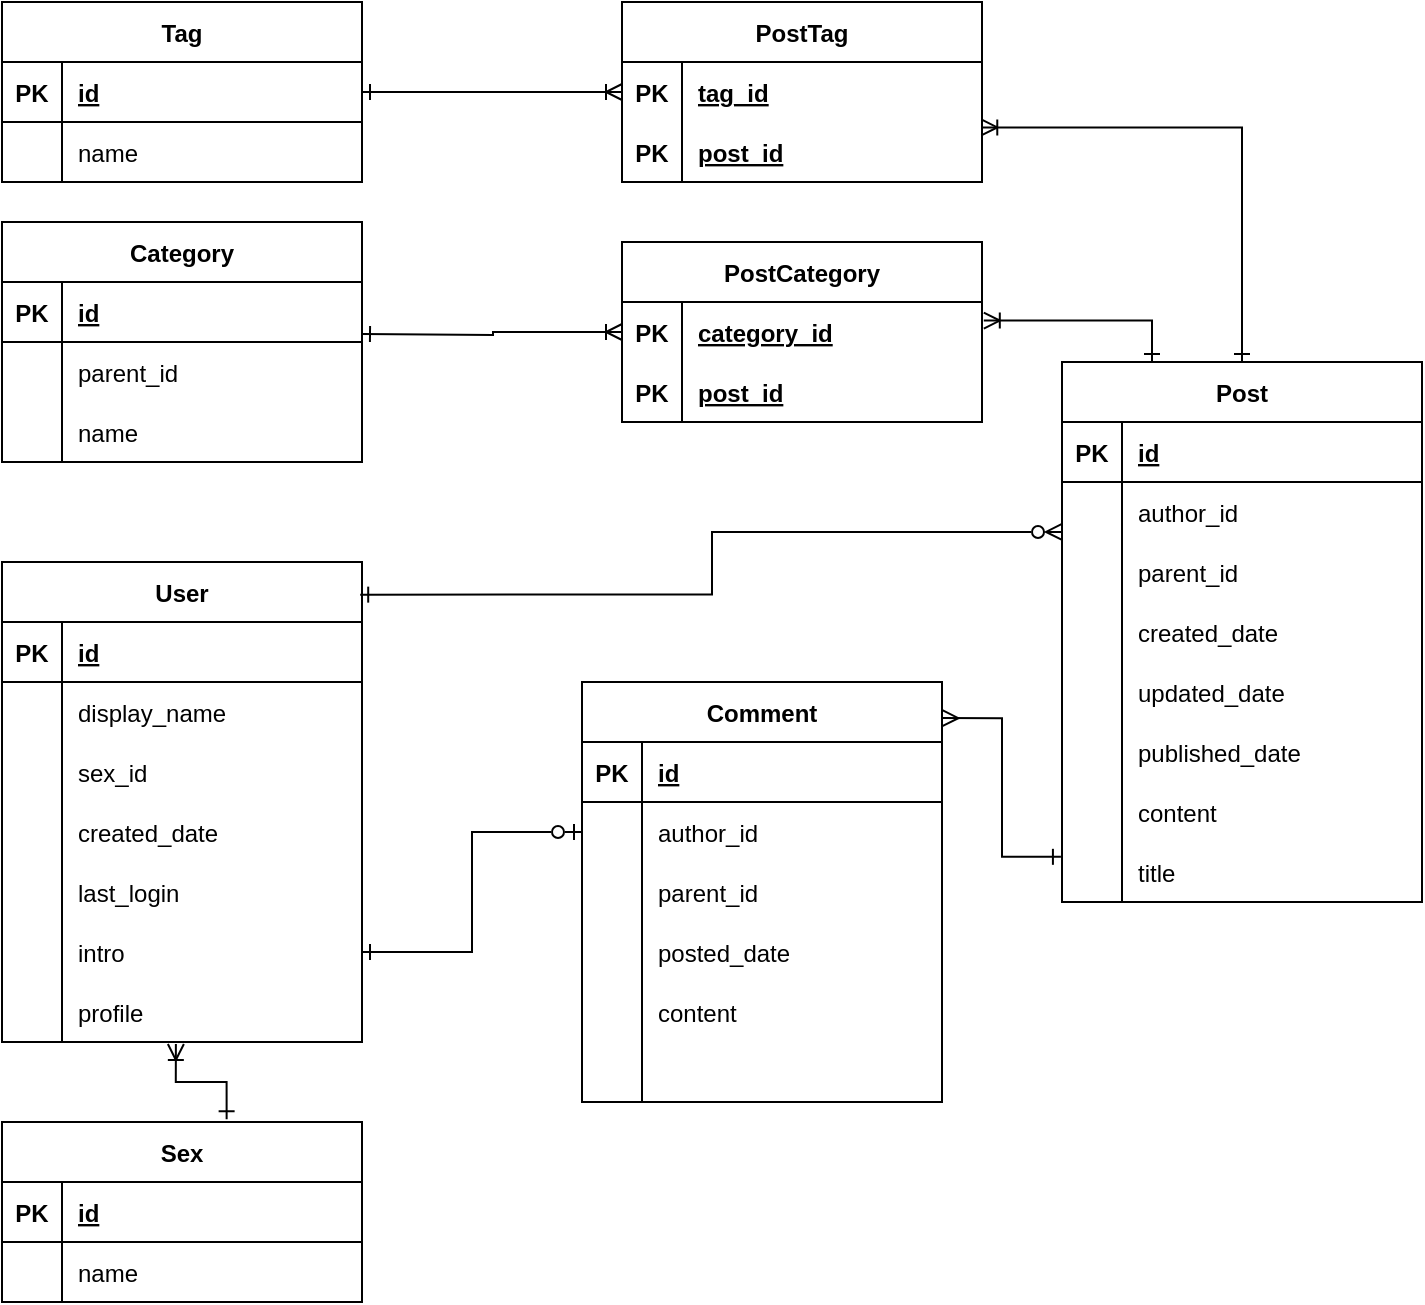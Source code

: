 <mxfile version="20.8.23" type="device"><diagram id="R2lEEEUBdFMjLlhIrx00" name="Page-1"><mxGraphModel dx="989" dy="531" grid="1" gridSize="10" guides="1" tooltips="1" connect="1" arrows="1" fold="1" page="1" pageScale="1" pageWidth="850" pageHeight="1100" math="0" shadow="0" extFonts="Permanent Marker^https://fonts.googleapis.com/css?family=Permanent+Marker"><root><mxCell id="0"/><mxCell id="1" parent="0"/><mxCell id="n0wSRsj2LzwgYbTyOj34-1" value="User" style="shape=table;startSize=30;container=1;collapsible=1;childLayout=tableLayout;fixedRows=1;rowLines=0;fontStyle=1;align=center;resizeLast=1;" parent="1" vertex="1"><mxGeometry x="60" y="420" width="180" height="240" as="geometry"/></mxCell><mxCell id="n0wSRsj2LzwgYbTyOj34-2" value="" style="shape=tableRow;horizontal=0;startSize=0;swimlaneHead=0;swimlaneBody=0;fillColor=none;collapsible=0;dropTarget=0;points=[[0,0.5],[1,0.5]];portConstraint=eastwest;top=0;left=0;right=0;bottom=1;" parent="n0wSRsj2LzwgYbTyOj34-1" vertex="1"><mxGeometry y="30" width="180" height="30" as="geometry"/></mxCell><mxCell id="n0wSRsj2LzwgYbTyOj34-3" value="PK" style="shape=partialRectangle;connectable=0;fillColor=none;top=0;left=0;bottom=0;right=0;fontStyle=1;overflow=hidden;" parent="n0wSRsj2LzwgYbTyOj34-2" vertex="1"><mxGeometry width="30" height="30" as="geometry"><mxRectangle width="30" height="30" as="alternateBounds"/></mxGeometry></mxCell><mxCell id="n0wSRsj2LzwgYbTyOj34-4" value="id" style="shape=partialRectangle;connectable=0;fillColor=none;top=0;left=0;bottom=0;right=0;align=left;spacingLeft=6;fontStyle=5;overflow=hidden;" parent="n0wSRsj2LzwgYbTyOj34-2" vertex="1"><mxGeometry x="30" width="150" height="30" as="geometry"><mxRectangle width="150" height="30" as="alternateBounds"/></mxGeometry></mxCell><mxCell id="n0wSRsj2LzwgYbTyOj34-5" value="" style="shape=tableRow;horizontal=0;startSize=0;swimlaneHead=0;swimlaneBody=0;fillColor=none;collapsible=0;dropTarget=0;points=[[0,0.5],[1,0.5]];portConstraint=eastwest;top=0;left=0;right=0;bottom=0;" parent="n0wSRsj2LzwgYbTyOj34-1" vertex="1"><mxGeometry y="60" width="180" height="30" as="geometry"/></mxCell><mxCell id="n0wSRsj2LzwgYbTyOj34-6" value="" style="shape=partialRectangle;connectable=0;fillColor=none;top=0;left=0;bottom=0;right=0;editable=1;overflow=hidden;" parent="n0wSRsj2LzwgYbTyOj34-5" vertex="1"><mxGeometry width="30" height="30" as="geometry"><mxRectangle width="30" height="30" as="alternateBounds"/></mxGeometry></mxCell><mxCell id="n0wSRsj2LzwgYbTyOj34-7" value="display_name" style="shape=partialRectangle;connectable=0;fillColor=none;top=0;left=0;bottom=0;right=0;align=left;spacingLeft=6;overflow=hidden;" parent="n0wSRsj2LzwgYbTyOj34-5" vertex="1"><mxGeometry x="30" width="150" height="30" as="geometry"><mxRectangle width="150" height="30" as="alternateBounds"/></mxGeometry></mxCell><mxCell id="n0wSRsj2LzwgYbTyOj34-8" value="" style="shape=tableRow;horizontal=0;startSize=0;swimlaneHead=0;swimlaneBody=0;fillColor=none;collapsible=0;dropTarget=0;points=[[0,0.5],[1,0.5]];portConstraint=eastwest;top=0;left=0;right=0;bottom=0;" parent="n0wSRsj2LzwgYbTyOj34-1" vertex="1"><mxGeometry y="90" width="180" height="30" as="geometry"/></mxCell><mxCell id="n0wSRsj2LzwgYbTyOj34-9" value="" style="shape=partialRectangle;connectable=0;fillColor=none;top=0;left=0;bottom=0;right=0;editable=1;overflow=hidden;" parent="n0wSRsj2LzwgYbTyOj34-8" vertex="1"><mxGeometry width="30" height="30" as="geometry"><mxRectangle width="30" height="30" as="alternateBounds"/></mxGeometry></mxCell><mxCell id="n0wSRsj2LzwgYbTyOj34-10" value="sex_id" style="shape=partialRectangle;connectable=0;fillColor=none;top=0;left=0;bottom=0;right=0;align=left;spacingLeft=6;overflow=hidden;" parent="n0wSRsj2LzwgYbTyOj34-8" vertex="1"><mxGeometry x="30" width="150" height="30" as="geometry"><mxRectangle width="150" height="30" as="alternateBounds"/></mxGeometry></mxCell><mxCell id="n0wSRsj2LzwgYbTyOj34-11" value="" style="shape=tableRow;horizontal=0;startSize=0;swimlaneHead=0;swimlaneBody=0;fillColor=none;collapsible=0;dropTarget=0;points=[[0,0.5],[1,0.5]];portConstraint=eastwest;top=0;left=0;right=0;bottom=0;" parent="n0wSRsj2LzwgYbTyOj34-1" vertex="1"><mxGeometry y="120" width="180" height="30" as="geometry"/></mxCell><mxCell id="n0wSRsj2LzwgYbTyOj34-12" value="" style="shape=partialRectangle;connectable=0;fillColor=none;top=0;left=0;bottom=0;right=0;editable=1;overflow=hidden;" parent="n0wSRsj2LzwgYbTyOj34-11" vertex="1"><mxGeometry width="30" height="30" as="geometry"><mxRectangle width="30" height="30" as="alternateBounds"/></mxGeometry></mxCell><mxCell id="n0wSRsj2LzwgYbTyOj34-13" value="created_date" style="shape=partialRectangle;connectable=0;fillColor=none;top=0;left=0;bottom=0;right=0;align=left;spacingLeft=6;overflow=hidden;" parent="n0wSRsj2LzwgYbTyOj34-11" vertex="1"><mxGeometry x="30" width="150" height="30" as="geometry"><mxRectangle width="150" height="30" as="alternateBounds"/></mxGeometry></mxCell><mxCell id="n0wSRsj2LzwgYbTyOj34-14" style="shape=tableRow;horizontal=0;startSize=0;swimlaneHead=0;swimlaneBody=0;fillColor=none;collapsible=0;dropTarget=0;points=[[0,0.5],[1,0.5]];portConstraint=eastwest;top=0;left=0;right=0;bottom=0;" parent="n0wSRsj2LzwgYbTyOj34-1" vertex="1"><mxGeometry y="150" width="180" height="30" as="geometry"/></mxCell><mxCell id="n0wSRsj2LzwgYbTyOj34-15" style="shape=partialRectangle;connectable=0;fillColor=none;top=0;left=0;bottom=0;right=0;editable=1;overflow=hidden;" parent="n0wSRsj2LzwgYbTyOj34-14" vertex="1"><mxGeometry width="30" height="30" as="geometry"><mxRectangle width="30" height="30" as="alternateBounds"/></mxGeometry></mxCell><mxCell id="n0wSRsj2LzwgYbTyOj34-16" value="last_login" style="shape=partialRectangle;connectable=0;fillColor=none;top=0;left=0;bottom=0;right=0;align=left;spacingLeft=6;overflow=hidden;" parent="n0wSRsj2LzwgYbTyOj34-14" vertex="1"><mxGeometry x="30" width="150" height="30" as="geometry"><mxRectangle width="150" height="30" as="alternateBounds"/></mxGeometry></mxCell><mxCell id="n0wSRsj2LzwgYbTyOj34-17" style="shape=tableRow;horizontal=0;startSize=0;swimlaneHead=0;swimlaneBody=0;fillColor=none;collapsible=0;dropTarget=0;points=[[0,0.5],[1,0.5]];portConstraint=eastwest;top=0;left=0;right=0;bottom=0;" parent="n0wSRsj2LzwgYbTyOj34-1" vertex="1"><mxGeometry y="180" width="180" height="30" as="geometry"/></mxCell><mxCell id="n0wSRsj2LzwgYbTyOj34-18" style="shape=partialRectangle;connectable=0;fillColor=none;top=0;left=0;bottom=0;right=0;editable=1;overflow=hidden;" parent="n0wSRsj2LzwgYbTyOj34-17" vertex="1"><mxGeometry width="30" height="30" as="geometry"><mxRectangle width="30" height="30" as="alternateBounds"/></mxGeometry></mxCell><mxCell id="n0wSRsj2LzwgYbTyOj34-19" value="intro  " style="shape=partialRectangle;connectable=0;fillColor=none;top=0;left=0;bottom=0;right=0;align=left;spacingLeft=6;overflow=hidden;" parent="n0wSRsj2LzwgYbTyOj34-17" vertex="1"><mxGeometry x="30" width="150" height="30" as="geometry"><mxRectangle width="150" height="30" as="alternateBounds"/></mxGeometry></mxCell><mxCell id="n0wSRsj2LzwgYbTyOj34-20" style="shape=tableRow;horizontal=0;startSize=0;swimlaneHead=0;swimlaneBody=0;fillColor=none;collapsible=0;dropTarget=0;points=[[0,0.5],[1,0.5]];portConstraint=eastwest;top=0;left=0;right=0;bottom=0;" parent="n0wSRsj2LzwgYbTyOj34-1" vertex="1"><mxGeometry y="210" width="180" height="30" as="geometry"/></mxCell><mxCell id="n0wSRsj2LzwgYbTyOj34-21" style="shape=partialRectangle;connectable=0;fillColor=none;top=0;left=0;bottom=0;right=0;editable=1;overflow=hidden;" parent="n0wSRsj2LzwgYbTyOj34-20" vertex="1"><mxGeometry width="30" height="30" as="geometry"><mxRectangle width="30" height="30" as="alternateBounds"/></mxGeometry></mxCell><mxCell id="n0wSRsj2LzwgYbTyOj34-22" value="profile" style="shape=partialRectangle;connectable=0;fillColor=none;top=0;left=0;bottom=0;right=0;align=left;spacingLeft=6;overflow=hidden;" parent="n0wSRsj2LzwgYbTyOj34-20" vertex="1"><mxGeometry x="30" width="150" height="30" as="geometry"><mxRectangle width="150" height="30" as="alternateBounds"/></mxGeometry></mxCell><mxCell id="n0wSRsj2LzwgYbTyOj34-23" value="Post" style="shape=table;startSize=30;container=1;collapsible=1;childLayout=tableLayout;fixedRows=1;rowLines=0;fontStyle=1;align=center;resizeLast=1;" parent="1" vertex="1"><mxGeometry x="590" y="320" width="180" height="270" as="geometry"><mxRectangle x="580" y="295" width="70" height="30" as="alternateBounds"/></mxGeometry></mxCell><mxCell id="n0wSRsj2LzwgYbTyOj34-24" value="" style="shape=tableRow;horizontal=0;startSize=0;swimlaneHead=0;swimlaneBody=0;fillColor=none;collapsible=0;dropTarget=0;points=[[0,0.5],[1,0.5]];portConstraint=eastwest;top=0;left=0;right=0;bottom=1;" parent="n0wSRsj2LzwgYbTyOj34-23" vertex="1"><mxGeometry y="30" width="180" height="30" as="geometry"/></mxCell><mxCell id="n0wSRsj2LzwgYbTyOj34-25" value="PK" style="shape=partialRectangle;connectable=0;fillColor=none;top=0;left=0;bottom=0;right=0;fontStyle=1;overflow=hidden;" parent="n0wSRsj2LzwgYbTyOj34-24" vertex="1"><mxGeometry width="30" height="30" as="geometry"><mxRectangle width="30" height="30" as="alternateBounds"/></mxGeometry></mxCell><mxCell id="n0wSRsj2LzwgYbTyOj34-26" value="id" style="shape=partialRectangle;connectable=0;fillColor=none;top=0;left=0;bottom=0;right=0;align=left;spacingLeft=6;fontStyle=5;overflow=hidden;" parent="n0wSRsj2LzwgYbTyOj34-24" vertex="1"><mxGeometry x="30" width="150" height="30" as="geometry"><mxRectangle width="150" height="30" as="alternateBounds"/></mxGeometry></mxCell><mxCell id="n0wSRsj2LzwgYbTyOj34-27" value="" style="shape=tableRow;horizontal=0;startSize=0;swimlaneHead=0;swimlaneBody=0;fillColor=none;collapsible=0;dropTarget=0;points=[[0,0.5],[1,0.5]];portConstraint=eastwest;top=0;left=0;right=0;bottom=0;" parent="n0wSRsj2LzwgYbTyOj34-23" vertex="1"><mxGeometry y="60" width="180" height="30" as="geometry"/></mxCell><mxCell id="n0wSRsj2LzwgYbTyOj34-28" value="" style="shape=partialRectangle;connectable=0;fillColor=none;top=0;left=0;bottom=0;right=0;editable=1;overflow=hidden;" parent="n0wSRsj2LzwgYbTyOj34-27" vertex="1"><mxGeometry width="30" height="30" as="geometry"><mxRectangle width="30" height="30" as="alternateBounds"/></mxGeometry></mxCell><mxCell id="n0wSRsj2LzwgYbTyOj34-29" value="author_id" style="shape=partialRectangle;connectable=0;fillColor=none;top=0;left=0;bottom=0;right=0;align=left;spacingLeft=6;overflow=hidden;" parent="n0wSRsj2LzwgYbTyOj34-27" vertex="1"><mxGeometry x="30" width="150" height="30" as="geometry"><mxRectangle width="150" height="30" as="alternateBounds"/></mxGeometry></mxCell><mxCell id="n0wSRsj2LzwgYbTyOj34-30" value="" style="shape=tableRow;horizontal=0;startSize=0;swimlaneHead=0;swimlaneBody=0;fillColor=none;collapsible=0;dropTarget=0;points=[[0,0.5],[1,0.5]];portConstraint=eastwest;top=0;left=0;right=0;bottom=0;" parent="n0wSRsj2LzwgYbTyOj34-23" vertex="1"><mxGeometry y="90" width="180" height="30" as="geometry"/></mxCell><mxCell id="n0wSRsj2LzwgYbTyOj34-31" value="" style="shape=partialRectangle;connectable=0;fillColor=none;top=0;left=0;bottom=0;right=0;editable=1;overflow=hidden;" parent="n0wSRsj2LzwgYbTyOj34-30" vertex="1"><mxGeometry width="30" height="30" as="geometry"><mxRectangle width="30" height="30" as="alternateBounds"/></mxGeometry></mxCell><mxCell id="n0wSRsj2LzwgYbTyOj34-32" value="parent_id" style="shape=partialRectangle;connectable=0;fillColor=none;top=0;left=0;bottom=0;right=0;align=left;spacingLeft=6;overflow=hidden;" parent="n0wSRsj2LzwgYbTyOj34-30" vertex="1"><mxGeometry x="30" width="150" height="30" as="geometry"><mxRectangle width="150" height="30" as="alternateBounds"/></mxGeometry></mxCell><mxCell id="n0wSRsj2LzwgYbTyOj34-33" value="" style="shape=tableRow;horizontal=0;startSize=0;swimlaneHead=0;swimlaneBody=0;fillColor=none;collapsible=0;dropTarget=0;points=[[0,0.5],[1,0.5]];portConstraint=eastwest;top=0;left=0;right=0;bottom=0;" parent="n0wSRsj2LzwgYbTyOj34-23" vertex="1"><mxGeometry y="120" width="180" height="30" as="geometry"/></mxCell><mxCell id="n0wSRsj2LzwgYbTyOj34-34" value="" style="shape=partialRectangle;connectable=0;fillColor=none;top=0;left=0;bottom=0;right=0;editable=1;overflow=hidden;" parent="n0wSRsj2LzwgYbTyOj34-33" vertex="1"><mxGeometry width="30" height="30" as="geometry"><mxRectangle width="30" height="30" as="alternateBounds"/></mxGeometry></mxCell><mxCell id="n0wSRsj2LzwgYbTyOj34-35" value="created_date" style="shape=partialRectangle;connectable=0;fillColor=none;top=0;left=0;bottom=0;right=0;align=left;spacingLeft=6;overflow=hidden;" parent="n0wSRsj2LzwgYbTyOj34-33" vertex="1"><mxGeometry x="30" width="150" height="30" as="geometry"><mxRectangle width="150" height="30" as="alternateBounds"/></mxGeometry></mxCell><mxCell id="n0wSRsj2LzwgYbTyOj34-36" style="shape=tableRow;horizontal=0;startSize=0;swimlaneHead=0;swimlaneBody=0;fillColor=none;collapsible=0;dropTarget=0;points=[[0,0.5],[1,0.5]];portConstraint=eastwest;top=0;left=0;right=0;bottom=0;" parent="n0wSRsj2LzwgYbTyOj34-23" vertex="1"><mxGeometry y="150" width="180" height="30" as="geometry"/></mxCell><mxCell id="n0wSRsj2LzwgYbTyOj34-37" style="shape=partialRectangle;connectable=0;fillColor=none;top=0;left=0;bottom=0;right=0;editable=1;overflow=hidden;" parent="n0wSRsj2LzwgYbTyOj34-36" vertex="1"><mxGeometry width="30" height="30" as="geometry"><mxRectangle width="30" height="30" as="alternateBounds"/></mxGeometry></mxCell><mxCell id="n0wSRsj2LzwgYbTyOj34-38" value="updated_date" style="shape=partialRectangle;connectable=0;fillColor=none;top=0;left=0;bottom=0;right=0;align=left;spacingLeft=6;overflow=hidden;" parent="n0wSRsj2LzwgYbTyOj34-36" vertex="1"><mxGeometry x="30" width="150" height="30" as="geometry"><mxRectangle width="150" height="30" as="alternateBounds"/></mxGeometry></mxCell><mxCell id="n0wSRsj2LzwgYbTyOj34-39" style="shape=tableRow;horizontal=0;startSize=0;swimlaneHead=0;swimlaneBody=0;fillColor=none;collapsible=0;dropTarget=0;points=[[0,0.5],[1,0.5]];portConstraint=eastwest;top=0;left=0;right=0;bottom=0;" parent="n0wSRsj2LzwgYbTyOj34-23" vertex="1"><mxGeometry y="180" width="180" height="30" as="geometry"/></mxCell><mxCell id="n0wSRsj2LzwgYbTyOj34-40" style="shape=partialRectangle;connectable=0;fillColor=none;top=0;left=0;bottom=0;right=0;editable=1;overflow=hidden;" parent="n0wSRsj2LzwgYbTyOj34-39" vertex="1"><mxGeometry width="30" height="30" as="geometry"><mxRectangle width="30" height="30" as="alternateBounds"/></mxGeometry></mxCell><mxCell id="n0wSRsj2LzwgYbTyOj34-41" value="published_date" style="shape=partialRectangle;connectable=0;fillColor=none;top=0;left=0;bottom=0;right=0;align=left;spacingLeft=6;overflow=hidden;" parent="n0wSRsj2LzwgYbTyOj34-39" vertex="1"><mxGeometry x="30" width="150" height="30" as="geometry"><mxRectangle width="150" height="30" as="alternateBounds"/></mxGeometry></mxCell><mxCell id="n0wSRsj2LzwgYbTyOj34-42" style="shape=tableRow;horizontal=0;startSize=0;swimlaneHead=0;swimlaneBody=0;fillColor=none;collapsible=0;dropTarget=0;points=[[0,0.5],[1,0.5]];portConstraint=eastwest;top=0;left=0;right=0;bottom=0;" parent="n0wSRsj2LzwgYbTyOj34-23" vertex="1"><mxGeometry y="210" width="180" height="30" as="geometry"/></mxCell><mxCell id="n0wSRsj2LzwgYbTyOj34-43" style="shape=partialRectangle;connectable=0;fillColor=none;top=0;left=0;bottom=0;right=0;editable=1;overflow=hidden;" parent="n0wSRsj2LzwgYbTyOj34-42" vertex="1"><mxGeometry width="30" height="30" as="geometry"><mxRectangle width="30" height="30" as="alternateBounds"/></mxGeometry></mxCell><mxCell id="n0wSRsj2LzwgYbTyOj34-44" value="content" style="shape=partialRectangle;connectable=0;fillColor=none;top=0;left=0;bottom=0;right=0;align=left;spacingLeft=6;overflow=hidden;" parent="n0wSRsj2LzwgYbTyOj34-42" vertex="1"><mxGeometry x="30" width="150" height="30" as="geometry"><mxRectangle width="150" height="30" as="alternateBounds"/></mxGeometry></mxCell><mxCell id="n0wSRsj2LzwgYbTyOj34-45" style="shape=tableRow;horizontal=0;startSize=0;swimlaneHead=0;swimlaneBody=0;fillColor=none;collapsible=0;dropTarget=0;points=[[0,0.5],[1,0.5]];portConstraint=eastwest;top=0;left=0;right=0;bottom=0;" parent="n0wSRsj2LzwgYbTyOj34-23" vertex="1"><mxGeometry y="240" width="180" height="30" as="geometry"/></mxCell><mxCell id="n0wSRsj2LzwgYbTyOj34-46" style="shape=partialRectangle;connectable=0;fillColor=none;top=0;left=0;bottom=0;right=0;editable=1;overflow=hidden;" parent="n0wSRsj2LzwgYbTyOj34-45" vertex="1"><mxGeometry width="30" height="30" as="geometry"><mxRectangle width="30" height="30" as="alternateBounds"/></mxGeometry></mxCell><mxCell id="n0wSRsj2LzwgYbTyOj34-47" value="title" style="shape=partialRectangle;connectable=0;fillColor=none;top=0;left=0;bottom=0;right=0;align=left;spacingLeft=6;overflow=hidden;" parent="n0wSRsj2LzwgYbTyOj34-45" vertex="1"><mxGeometry x="30" width="150" height="30" as="geometry"><mxRectangle width="150" height="30" as="alternateBounds"/></mxGeometry></mxCell><mxCell id="n0wSRsj2LzwgYbTyOj34-48" value="Comment" style="shape=table;startSize=30;container=1;collapsible=1;childLayout=tableLayout;fixedRows=1;rowLines=0;fontStyle=1;align=center;resizeLast=1;" parent="1" vertex="1"><mxGeometry x="350" y="480" width="180" height="210" as="geometry"/></mxCell><mxCell id="n0wSRsj2LzwgYbTyOj34-49" value="" style="shape=tableRow;horizontal=0;startSize=0;swimlaneHead=0;swimlaneBody=0;fillColor=none;collapsible=0;dropTarget=0;points=[[0,0.5],[1,0.5]];portConstraint=eastwest;top=0;left=0;right=0;bottom=1;" parent="n0wSRsj2LzwgYbTyOj34-48" vertex="1"><mxGeometry y="30" width="180" height="30" as="geometry"/></mxCell><mxCell id="n0wSRsj2LzwgYbTyOj34-50" value="PK" style="shape=partialRectangle;connectable=0;fillColor=none;top=0;left=0;bottom=0;right=0;fontStyle=1;overflow=hidden;" parent="n0wSRsj2LzwgYbTyOj34-49" vertex="1"><mxGeometry width="30" height="30" as="geometry"><mxRectangle width="30" height="30" as="alternateBounds"/></mxGeometry></mxCell><mxCell id="n0wSRsj2LzwgYbTyOj34-51" value="id" style="shape=partialRectangle;connectable=0;fillColor=none;top=0;left=0;bottom=0;right=0;align=left;spacingLeft=6;fontStyle=5;overflow=hidden;" parent="n0wSRsj2LzwgYbTyOj34-49" vertex="1"><mxGeometry x="30" width="150" height="30" as="geometry"><mxRectangle width="150" height="30" as="alternateBounds"/></mxGeometry></mxCell><mxCell id="n0wSRsj2LzwgYbTyOj34-52" value="" style="shape=tableRow;horizontal=0;startSize=0;swimlaneHead=0;swimlaneBody=0;fillColor=none;collapsible=0;dropTarget=0;points=[[0,0.5],[1,0.5]];portConstraint=eastwest;top=0;left=0;right=0;bottom=0;" parent="n0wSRsj2LzwgYbTyOj34-48" vertex="1"><mxGeometry y="60" width="180" height="30" as="geometry"/></mxCell><mxCell id="n0wSRsj2LzwgYbTyOj34-53" value="" style="shape=partialRectangle;connectable=0;fillColor=none;top=0;left=0;bottom=0;right=0;editable=1;overflow=hidden;" parent="n0wSRsj2LzwgYbTyOj34-52" vertex="1"><mxGeometry width="30" height="30" as="geometry"><mxRectangle width="30" height="30" as="alternateBounds"/></mxGeometry></mxCell><mxCell id="n0wSRsj2LzwgYbTyOj34-54" value="author_id" style="shape=partialRectangle;connectable=0;fillColor=none;top=0;left=0;bottom=0;right=0;align=left;spacingLeft=6;overflow=hidden;" parent="n0wSRsj2LzwgYbTyOj34-52" vertex="1"><mxGeometry x="30" width="150" height="30" as="geometry"><mxRectangle width="150" height="30" as="alternateBounds"/></mxGeometry></mxCell><mxCell id="n0wSRsj2LzwgYbTyOj34-55" value="" style="shape=tableRow;horizontal=0;startSize=0;swimlaneHead=0;swimlaneBody=0;fillColor=none;collapsible=0;dropTarget=0;points=[[0,0.5],[1,0.5]];portConstraint=eastwest;top=0;left=0;right=0;bottom=0;" parent="n0wSRsj2LzwgYbTyOj34-48" vertex="1"><mxGeometry y="90" width="180" height="30" as="geometry"/></mxCell><mxCell id="n0wSRsj2LzwgYbTyOj34-56" value="" style="shape=partialRectangle;connectable=0;fillColor=none;top=0;left=0;bottom=0;right=0;editable=1;overflow=hidden;" parent="n0wSRsj2LzwgYbTyOj34-55" vertex="1"><mxGeometry width="30" height="30" as="geometry"><mxRectangle width="30" height="30" as="alternateBounds"/></mxGeometry></mxCell><mxCell id="n0wSRsj2LzwgYbTyOj34-57" value="parent_id" style="shape=partialRectangle;connectable=0;fillColor=none;top=0;left=0;bottom=0;right=0;align=left;spacingLeft=6;overflow=hidden;" parent="n0wSRsj2LzwgYbTyOj34-55" vertex="1"><mxGeometry x="30" width="150" height="30" as="geometry"><mxRectangle width="150" height="30" as="alternateBounds"/></mxGeometry></mxCell><mxCell id="n0wSRsj2LzwgYbTyOj34-58" value="" style="shape=tableRow;horizontal=0;startSize=0;swimlaneHead=0;swimlaneBody=0;fillColor=none;collapsible=0;dropTarget=0;points=[[0,0.5],[1,0.5]];portConstraint=eastwest;top=0;left=0;right=0;bottom=0;" parent="n0wSRsj2LzwgYbTyOj34-48" vertex="1"><mxGeometry y="120" width="180" height="30" as="geometry"/></mxCell><mxCell id="n0wSRsj2LzwgYbTyOj34-59" value="" style="shape=partialRectangle;connectable=0;fillColor=none;top=0;left=0;bottom=0;right=0;editable=1;overflow=hidden;" parent="n0wSRsj2LzwgYbTyOj34-58" vertex="1"><mxGeometry width="30" height="30" as="geometry"><mxRectangle width="30" height="30" as="alternateBounds"/></mxGeometry></mxCell><mxCell id="n0wSRsj2LzwgYbTyOj34-60" value="posted_date" style="shape=partialRectangle;connectable=0;fillColor=none;top=0;left=0;bottom=0;right=0;align=left;spacingLeft=6;overflow=hidden;" parent="n0wSRsj2LzwgYbTyOj34-58" vertex="1"><mxGeometry x="30" width="150" height="30" as="geometry"><mxRectangle width="150" height="30" as="alternateBounds"/></mxGeometry></mxCell><mxCell id="n0wSRsj2LzwgYbTyOj34-61" style="shape=tableRow;horizontal=0;startSize=0;swimlaneHead=0;swimlaneBody=0;fillColor=none;collapsible=0;dropTarget=0;points=[[0,0.5],[1,0.5]];portConstraint=eastwest;top=0;left=0;right=0;bottom=0;" parent="n0wSRsj2LzwgYbTyOj34-48" vertex="1"><mxGeometry y="150" width="180" height="30" as="geometry"/></mxCell><mxCell id="n0wSRsj2LzwgYbTyOj34-62" style="shape=partialRectangle;connectable=0;fillColor=none;top=0;left=0;bottom=0;right=0;editable=1;overflow=hidden;" parent="n0wSRsj2LzwgYbTyOj34-61" vertex="1"><mxGeometry width="30" height="30" as="geometry"><mxRectangle width="30" height="30" as="alternateBounds"/></mxGeometry></mxCell><mxCell id="n0wSRsj2LzwgYbTyOj34-63" value="content" style="shape=partialRectangle;connectable=0;fillColor=none;top=0;left=0;bottom=0;right=0;align=left;spacingLeft=6;overflow=hidden;" parent="n0wSRsj2LzwgYbTyOj34-61" vertex="1"><mxGeometry x="30" width="150" height="30" as="geometry"><mxRectangle width="150" height="30" as="alternateBounds"/></mxGeometry></mxCell><mxCell id="0Qwwaf90C60_youekchp-25" style="shape=tableRow;horizontal=0;startSize=0;swimlaneHead=0;swimlaneBody=0;fillColor=none;collapsible=0;dropTarget=0;points=[[0,0.5],[1,0.5]];portConstraint=eastwest;top=0;left=0;right=0;bottom=0;" vertex="1" parent="n0wSRsj2LzwgYbTyOj34-48"><mxGeometry y="180" width="180" height="30" as="geometry"/></mxCell><mxCell id="0Qwwaf90C60_youekchp-26" style="shape=partialRectangle;connectable=0;fillColor=none;top=0;left=0;bottom=0;right=0;editable=1;overflow=hidden;" vertex="1" parent="0Qwwaf90C60_youekchp-25"><mxGeometry width="30" height="30" as="geometry"><mxRectangle width="30" height="30" as="alternateBounds"/></mxGeometry></mxCell><mxCell id="0Qwwaf90C60_youekchp-27" style="shape=partialRectangle;connectable=0;fillColor=none;top=0;left=0;bottom=0;right=0;align=left;spacingLeft=6;overflow=hidden;" vertex="1" parent="0Qwwaf90C60_youekchp-25"><mxGeometry x="30" width="150" height="30" as="geometry"><mxRectangle width="150" height="30" as="alternateBounds"/></mxGeometry></mxCell><mxCell id="n0wSRsj2LzwgYbTyOj34-64" value="Category" style="shape=table;startSize=30;container=1;collapsible=1;childLayout=tableLayout;fixedRows=1;rowLines=0;fontStyle=1;align=center;resizeLast=1;" parent="1" vertex="1"><mxGeometry x="60" y="250" width="180" height="120" as="geometry"/></mxCell><mxCell id="n0wSRsj2LzwgYbTyOj34-65" value="" style="shape=tableRow;horizontal=0;startSize=0;swimlaneHead=0;swimlaneBody=0;fillColor=none;collapsible=0;dropTarget=0;points=[[0,0.5],[1,0.5]];portConstraint=eastwest;top=0;left=0;right=0;bottom=1;" parent="n0wSRsj2LzwgYbTyOj34-64" vertex="1"><mxGeometry y="30" width="180" height="30" as="geometry"/></mxCell><mxCell id="n0wSRsj2LzwgYbTyOj34-66" value="PK" style="shape=partialRectangle;connectable=0;fillColor=none;top=0;left=0;bottom=0;right=0;fontStyle=1;overflow=hidden;" parent="n0wSRsj2LzwgYbTyOj34-65" vertex="1"><mxGeometry width="30" height="30" as="geometry"><mxRectangle width="30" height="30" as="alternateBounds"/></mxGeometry></mxCell><mxCell id="n0wSRsj2LzwgYbTyOj34-67" value="id" style="shape=partialRectangle;connectable=0;fillColor=none;top=0;left=0;bottom=0;right=0;align=left;spacingLeft=6;fontStyle=5;overflow=hidden;" parent="n0wSRsj2LzwgYbTyOj34-65" vertex="1"><mxGeometry x="30" width="150" height="30" as="geometry"><mxRectangle width="150" height="30" as="alternateBounds"/></mxGeometry></mxCell><mxCell id="n0wSRsj2LzwgYbTyOj34-68" value="" style="shape=tableRow;horizontal=0;startSize=0;swimlaneHead=0;swimlaneBody=0;fillColor=none;collapsible=0;dropTarget=0;points=[[0,0.5],[1,0.5]];portConstraint=eastwest;top=0;left=0;right=0;bottom=0;" parent="n0wSRsj2LzwgYbTyOj34-64" vertex="1"><mxGeometry y="60" width="180" height="30" as="geometry"/></mxCell><mxCell id="n0wSRsj2LzwgYbTyOj34-69" value="" style="shape=partialRectangle;connectable=0;fillColor=none;top=0;left=0;bottom=0;right=0;editable=1;overflow=hidden;" parent="n0wSRsj2LzwgYbTyOj34-68" vertex="1"><mxGeometry width="30" height="30" as="geometry"><mxRectangle width="30" height="30" as="alternateBounds"/></mxGeometry></mxCell><mxCell id="n0wSRsj2LzwgYbTyOj34-70" value="parent_id" style="shape=partialRectangle;connectable=0;fillColor=none;top=0;left=0;bottom=0;right=0;align=left;spacingLeft=6;overflow=hidden;" parent="n0wSRsj2LzwgYbTyOj34-68" vertex="1"><mxGeometry x="30" width="150" height="30" as="geometry"><mxRectangle width="150" height="30" as="alternateBounds"/></mxGeometry></mxCell><mxCell id="n0wSRsj2LzwgYbTyOj34-71" value="" style="shape=tableRow;horizontal=0;startSize=0;swimlaneHead=0;swimlaneBody=0;fillColor=none;collapsible=0;dropTarget=0;points=[[0,0.5],[1,0.5]];portConstraint=eastwest;top=0;left=0;right=0;bottom=0;" parent="n0wSRsj2LzwgYbTyOj34-64" vertex="1"><mxGeometry y="90" width="180" height="30" as="geometry"/></mxCell><mxCell id="n0wSRsj2LzwgYbTyOj34-72" value="" style="shape=partialRectangle;connectable=0;fillColor=none;top=0;left=0;bottom=0;right=0;editable=1;overflow=hidden;" parent="n0wSRsj2LzwgYbTyOj34-71" vertex="1"><mxGeometry width="30" height="30" as="geometry"><mxRectangle width="30" height="30" as="alternateBounds"/></mxGeometry></mxCell><mxCell id="n0wSRsj2LzwgYbTyOj34-73" value="name" style="shape=partialRectangle;connectable=0;fillColor=none;top=0;left=0;bottom=0;right=0;align=left;spacingLeft=6;overflow=hidden;" parent="n0wSRsj2LzwgYbTyOj34-71" vertex="1"><mxGeometry x="30" width="150" height="30" as="geometry"><mxRectangle width="150" height="30" as="alternateBounds"/></mxGeometry></mxCell><mxCell id="n0wSRsj2LzwgYbTyOj34-74" value="Tag" style="shape=table;startSize=30;container=1;collapsible=1;childLayout=tableLayout;fixedRows=1;rowLines=0;fontStyle=1;align=center;resizeLast=1;" parent="1" vertex="1"><mxGeometry x="60" y="140" width="180" height="90" as="geometry"/></mxCell><mxCell id="n0wSRsj2LzwgYbTyOj34-75" value="" style="shape=tableRow;horizontal=0;startSize=0;swimlaneHead=0;swimlaneBody=0;fillColor=none;collapsible=0;dropTarget=0;points=[[0,0.5],[1,0.5]];portConstraint=eastwest;top=0;left=0;right=0;bottom=1;" parent="n0wSRsj2LzwgYbTyOj34-74" vertex="1"><mxGeometry y="30" width="180" height="30" as="geometry"/></mxCell><mxCell id="n0wSRsj2LzwgYbTyOj34-76" value="PK" style="shape=partialRectangle;connectable=0;fillColor=none;top=0;left=0;bottom=0;right=0;fontStyle=1;overflow=hidden;" parent="n0wSRsj2LzwgYbTyOj34-75" vertex="1"><mxGeometry width="30" height="30" as="geometry"><mxRectangle width="30" height="30" as="alternateBounds"/></mxGeometry></mxCell><mxCell id="n0wSRsj2LzwgYbTyOj34-77" value="id" style="shape=partialRectangle;connectable=0;fillColor=none;top=0;left=0;bottom=0;right=0;align=left;spacingLeft=6;fontStyle=5;overflow=hidden;" parent="n0wSRsj2LzwgYbTyOj34-75" vertex="1"><mxGeometry x="30" width="150" height="30" as="geometry"><mxRectangle width="150" height="30" as="alternateBounds"/></mxGeometry></mxCell><mxCell id="n0wSRsj2LzwgYbTyOj34-78" value="" style="shape=tableRow;horizontal=0;startSize=0;swimlaneHead=0;swimlaneBody=0;fillColor=none;collapsible=0;dropTarget=0;points=[[0,0.5],[1,0.5]];portConstraint=eastwest;top=0;left=0;right=0;bottom=0;" parent="n0wSRsj2LzwgYbTyOj34-74" vertex="1"><mxGeometry y="60" width="180" height="30" as="geometry"/></mxCell><mxCell id="n0wSRsj2LzwgYbTyOj34-79" value="" style="shape=partialRectangle;connectable=0;fillColor=none;top=0;left=0;bottom=0;right=0;editable=1;overflow=hidden;" parent="n0wSRsj2LzwgYbTyOj34-78" vertex="1"><mxGeometry width="30" height="30" as="geometry"><mxRectangle width="30" height="30" as="alternateBounds"/></mxGeometry></mxCell><mxCell id="n0wSRsj2LzwgYbTyOj34-80" value="name" style="shape=partialRectangle;connectable=0;fillColor=none;top=0;left=0;bottom=0;right=0;align=left;spacingLeft=6;overflow=hidden;" parent="n0wSRsj2LzwgYbTyOj34-78" vertex="1"><mxGeometry x="30" width="150" height="30" as="geometry"><mxRectangle width="150" height="30" as="alternateBounds"/></mxGeometry></mxCell><mxCell id="n0wSRsj2LzwgYbTyOj34-81" value="PostTag" style="shape=table;startSize=30;container=1;collapsible=1;childLayout=tableLayout;fixedRows=1;rowLines=0;fontStyle=1;align=center;resizeLast=1;" parent="1" vertex="1"><mxGeometry x="370" y="140" width="180" height="90" as="geometry"/></mxCell><mxCell id="n0wSRsj2LzwgYbTyOj34-82" value="" style="shape=tableRow;horizontal=0;startSize=0;swimlaneHead=0;swimlaneBody=0;fillColor=none;collapsible=0;dropTarget=0;points=[[0,0.5],[1,0.5]];portConstraint=eastwest;top=0;left=0;right=0;bottom=0;" parent="n0wSRsj2LzwgYbTyOj34-81" vertex="1"><mxGeometry y="30" width="180" height="30" as="geometry"/></mxCell><mxCell id="n0wSRsj2LzwgYbTyOj34-83" value="PK" style="shape=partialRectangle;connectable=0;fillColor=none;top=0;left=0;bottom=0;right=0;editable=1;overflow=hidden;fontStyle=1" parent="n0wSRsj2LzwgYbTyOj34-82" vertex="1"><mxGeometry width="30" height="30" as="geometry"><mxRectangle width="30" height="30" as="alternateBounds"/></mxGeometry></mxCell><mxCell id="n0wSRsj2LzwgYbTyOj34-84" value="tag_id" style="shape=partialRectangle;connectable=0;fillColor=none;top=0;left=0;bottom=0;right=0;align=left;spacingLeft=6;overflow=hidden;fontStyle=5" parent="n0wSRsj2LzwgYbTyOj34-82" vertex="1"><mxGeometry x="30" width="150" height="30" as="geometry"><mxRectangle width="150" height="30" as="alternateBounds"/></mxGeometry></mxCell><mxCell id="n0wSRsj2LzwgYbTyOj34-85" value="" style="shape=tableRow;horizontal=0;startSize=0;swimlaneHead=0;swimlaneBody=0;fillColor=none;collapsible=0;dropTarget=0;points=[[0,0.5],[1,0.5]];portConstraint=eastwest;top=0;left=0;right=0;bottom=0;" parent="n0wSRsj2LzwgYbTyOj34-81" vertex="1"><mxGeometry y="60" width="180" height="30" as="geometry"/></mxCell><mxCell id="n0wSRsj2LzwgYbTyOj34-86" value="PK" style="shape=partialRectangle;connectable=0;fillColor=none;top=0;left=0;bottom=0;right=0;editable=1;overflow=hidden;fontStyle=1" parent="n0wSRsj2LzwgYbTyOj34-85" vertex="1"><mxGeometry width="30" height="30" as="geometry"><mxRectangle width="30" height="30" as="alternateBounds"/></mxGeometry></mxCell><mxCell id="n0wSRsj2LzwgYbTyOj34-87" value="post_id" style="shape=partialRectangle;connectable=0;fillColor=none;top=0;left=0;bottom=0;right=0;align=left;spacingLeft=6;overflow=hidden;fontStyle=5" parent="n0wSRsj2LzwgYbTyOj34-85" vertex="1"><mxGeometry x="30" width="150" height="30" as="geometry"><mxRectangle width="150" height="30" as="alternateBounds"/></mxGeometry></mxCell><mxCell id="n0wSRsj2LzwgYbTyOj34-88" value="" style="endArrow=ERzeroToMany;html=1;rounded=0;exitX=0.995;exitY=0.068;exitDx=0;exitDy=0;entryX=0;entryY=0.833;entryDx=0;entryDy=0;entryPerimeter=0;edgeStyle=orthogonalEdgeStyle;startArrow=ERone;startFill=0;endFill=0;exitPerimeter=0;" parent="1" source="n0wSRsj2LzwgYbTyOj34-1" target="n0wSRsj2LzwgYbTyOj34-27" edge="1"><mxGeometry width="50" height="50" relative="1" as="geometry"><mxPoint x="420" y="450" as="sourcePoint"/><mxPoint x="470" y="400" as="targetPoint"/></mxGeometry></mxCell><mxCell id="n0wSRsj2LzwgYbTyOj34-89" value="" style="endArrow=ERone;html=1;rounded=0;exitX=1.001;exitY=0.086;exitDx=0;exitDy=0;entryX=-0.003;entryY=0.247;entryDx=0;entryDy=0;entryPerimeter=0;edgeStyle=orthogonalEdgeStyle;startArrow=ERmany;startFill=0;endFill=0;exitPerimeter=0;" parent="1" source="n0wSRsj2LzwgYbTyOj34-48" target="n0wSRsj2LzwgYbTyOj34-45" edge="1"><mxGeometry width="50" height="50" relative="1" as="geometry"><mxPoint x="410" y="405" as="sourcePoint"/><mxPoint x="600" y="415" as="targetPoint"/></mxGeometry></mxCell><mxCell id="n0wSRsj2LzwgYbTyOj34-90" value="" style="endArrow=ERone;html=1;rounded=0;exitX=0;exitY=0.5;exitDx=0;exitDy=0;edgeStyle=orthogonalEdgeStyle;startArrow=ERzeroToOne;startFill=0;endFill=0;" parent="1" source="n0wSRsj2LzwgYbTyOj34-52" target="n0wSRsj2LzwgYbTyOj34-17" edge="1"><mxGeometry width="50" height="50" relative="1" as="geometry"><mxPoint x="645" y="690" as="sourcePoint"/><mxPoint x="689" y="601" as="targetPoint"/></mxGeometry></mxCell><mxCell id="n0wSRsj2LzwgYbTyOj34-91" value="PostCategory" style="shape=table;startSize=30;container=1;collapsible=1;childLayout=tableLayout;fixedRows=1;rowLines=0;fontStyle=1;align=center;resizeLast=1;" parent="1" vertex="1"><mxGeometry x="370" y="260" width="180" height="90" as="geometry"/></mxCell><mxCell id="n0wSRsj2LzwgYbTyOj34-92" value="" style="shape=tableRow;horizontal=0;startSize=0;swimlaneHead=0;swimlaneBody=0;fillColor=none;collapsible=0;dropTarget=0;points=[[0,0.5],[1,0.5]];portConstraint=eastwest;top=0;left=0;right=0;bottom=0;" parent="n0wSRsj2LzwgYbTyOj34-91" vertex="1"><mxGeometry y="30" width="180" height="30" as="geometry"/></mxCell><mxCell id="n0wSRsj2LzwgYbTyOj34-93" value="PK" style="shape=partialRectangle;connectable=0;fillColor=none;top=0;left=0;bottom=0;right=0;editable=1;overflow=hidden;align=center;fontStyle=1" parent="n0wSRsj2LzwgYbTyOj34-92" vertex="1"><mxGeometry width="30" height="30" as="geometry"><mxRectangle width="30" height="30" as="alternateBounds"/></mxGeometry></mxCell><mxCell id="n0wSRsj2LzwgYbTyOj34-94" value="category_id" style="shape=partialRectangle;connectable=0;fillColor=none;top=0;left=0;bottom=0;right=0;align=left;spacingLeft=6;overflow=hidden;fontStyle=5" parent="n0wSRsj2LzwgYbTyOj34-92" vertex="1"><mxGeometry x="30" width="150" height="30" as="geometry"><mxRectangle width="150" height="30" as="alternateBounds"/></mxGeometry></mxCell><mxCell id="n0wSRsj2LzwgYbTyOj34-95" value="" style="shape=tableRow;horizontal=0;startSize=0;swimlaneHead=0;swimlaneBody=0;fillColor=none;collapsible=0;dropTarget=0;points=[[0,0.5],[1,0.5]];portConstraint=eastwest;top=0;left=0;right=0;bottom=0;" parent="n0wSRsj2LzwgYbTyOj34-91" vertex="1"><mxGeometry y="60" width="180" height="30" as="geometry"/></mxCell><mxCell id="n0wSRsj2LzwgYbTyOj34-96" value="PK" style="shape=partialRectangle;connectable=0;fillColor=none;top=0;left=0;bottom=0;right=0;editable=1;overflow=hidden;fontStyle=1" parent="n0wSRsj2LzwgYbTyOj34-95" vertex="1"><mxGeometry width="30" height="30" as="geometry"><mxRectangle width="30" height="30" as="alternateBounds"/></mxGeometry></mxCell><mxCell id="n0wSRsj2LzwgYbTyOj34-97" value="post_id" style="shape=partialRectangle;connectable=0;fillColor=none;top=0;left=0;bottom=0;right=0;align=left;spacingLeft=6;overflow=hidden;fontStyle=5" parent="n0wSRsj2LzwgYbTyOj34-95" vertex="1"><mxGeometry x="30" width="150" height="30" as="geometry"><mxRectangle width="150" height="30" as="alternateBounds"/></mxGeometry></mxCell><mxCell id="n0wSRsj2LzwgYbTyOj34-98" value="" style="endArrow=ERone;html=1;rounded=0;entryX=0.25;entryY=0;entryDx=0;entryDy=0;edgeStyle=orthogonalEdgeStyle;startArrow=ERoneToMany;startFill=0;endFill=0;exitX=1.005;exitY=0.309;exitDx=0;exitDy=0;exitPerimeter=0;" parent="1" source="n0wSRsj2LzwgYbTyOj34-92" target="n0wSRsj2LzwgYbTyOj34-23" edge="1"><mxGeometry width="50" height="50" relative="1" as="geometry"><mxPoint x="470" y="580" as="sourcePoint"/><mxPoint x="600" y="415" as="targetPoint"/></mxGeometry></mxCell><mxCell id="n0wSRsj2LzwgYbTyOj34-99" value="" style="endArrow=ERone;html=1;rounded=0;edgeStyle=orthogonalEdgeStyle;startArrow=ERoneToMany;startFill=0;endFill=0;" parent="1" source="n0wSRsj2LzwgYbTyOj34-92" edge="1"><mxGeometry width="50" height="50" relative="1" as="geometry"><mxPoint x="260" y="415" as="sourcePoint"/><mxPoint x="240" y="306" as="targetPoint"/></mxGeometry></mxCell><mxCell id="n0wSRsj2LzwgYbTyOj34-100" value="" style="endArrow=ERone;html=1;rounded=0;entryX=0.5;entryY=0;entryDx=0;entryDy=0;edgeStyle=orthogonalEdgeStyle;startArrow=ERoneToMany;startFill=0;endFill=0;exitX=0.998;exitY=0.09;exitDx=0;exitDy=0;exitPerimeter=0;" parent="1" source="n0wSRsj2LzwgYbTyOj34-85" target="n0wSRsj2LzwgYbTyOj34-23" edge="1"><mxGeometry width="50" height="50" relative="1" as="geometry"><mxPoint x="530" y="205" as="sourcePoint"/><mxPoint x="670" y="180" as="targetPoint"/></mxGeometry></mxCell><mxCell id="n0wSRsj2LzwgYbTyOj34-101" value="" style="endArrow=ERone;html=1;rounded=0;entryX=1;entryY=0.5;entryDx=0;entryDy=0;edgeStyle=orthogonalEdgeStyle;startArrow=ERoneToMany;startFill=0;endFill=0;exitX=0;exitY=0.5;exitDx=0;exitDy=0;" parent="1" source="n0wSRsj2LzwgYbTyOj34-82" target="n0wSRsj2LzwgYbTyOj34-75" edge="1"><mxGeometry width="50" height="50" relative="1" as="geometry"><mxPoint x="470" y="500" as="sourcePoint"/><mxPoint x="610" y="475" as="targetPoint"/></mxGeometry></mxCell><mxCell id="0Qwwaf90C60_youekchp-2" value="Sex" style="shape=table;startSize=30;container=1;collapsible=1;childLayout=tableLayout;fixedRows=1;rowLines=0;fontStyle=1;align=center;resizeLast=1;" vertex="1" parent="1"><mxGeometry x="60" y="700" width="180" height="90" as="geometry"/></mxCell><mxCell id="0Qwwaf90C60_youekchp-3" value="" style="shape=tableRow;horizontal=0;startSize=0;swimlaneHead=0;swimlaneBody=0;fillColor=none;collapsible=0;dropTarget=0;points=[[0,0.5],[1,0.5]];portConstraint=eastwest;top=0;left=0;right=0;bottom=1;" vertex="1" parent="0Qwwaf90C60_youekchp-2"><mxGeometry y="30" width="180" height="30" as="geometry"/></mxCell><mxCell id="0Qwwaf90C60_youekchp-4" value="PK" style="shape=partialRectangle;connectable=0;fillColor=none;top=0;left=0;bottom=0;right=0;fontStyle=1;overflow=hidden;" vertex="1" parent="0Qwwaf90C60_youekchp-3"><mxGeometry width="30" height="30" as="geometry"><mxRectangle width="30" height="30" as="alternateBounds"/></mxGeometry></mxCell><mxCell id="0Qwwaf90C60_youekchp-5" value="id" style="shape=partialRectangle;connectable=0;fillColor=none;top=0;left=0;bottom=0;right=0;align=left;spacingLeft=6;fontStyle=5;overflow=hidden;" vertex="1" parent="0Qwwaf90C60_youekchp-3"><mxGeometry x="30" width="150" height="30" as="geometry"><mxRectangle width="150" height="30" as="alternateBounds"/></mxGeometry></mxCell><mxCell id="0Qwwaf90C60_youekchp-6" value="" style="shape=tableRow;horizontal=0;startSize=0;swimlaneHead=0;swimlaneBody=0;fillColor=none;collapsible=0;dropTarget=0;points=[[0,0.5],[1,0.5]];portConstraint=eastwest;top=0;left=0;right=0;bottom=0;" vertex="1" parent="0Qwwaf90C60_youekchp-2"><mxGeometry y="60" width="180" height="30" as="geometry"/></mxCell><mxCell id="0Qwwaf90C60_youekchp-7" value="" style="shape=partialRectangle;connectable=0;fillColor=none;top=0;left=0;bottom=0;right=0;editable=1;overflow=hidden;" vertex="1" parent="0Qwwaf90C60_youekchp-6"><mxGeometry width="30" height="30" as="geometry"><mxRectangle width="30" height="30" as="alternateBounds"/></mxGeometry></mxCell><mxCell id="0Qwwaf90C60_youekchp-8" value="name" style="shape=partialRectangle;connectable=0;fillColor=none;top=0;left=0;bottom=0;right=0;align=left;spacingLeft=6;overflow=hidden;" vertex="1" parent="0Qwwaf90C60_youekchp-6"><mxGeometry x="30" width="150" height="30" as="geometry"><mxRectangle width="150" height="30" as="alternateBounds"/></mxGeometry></mxCell><mxCell id="0Qwwaf90C60_youekchp-24" value="" style="endArrow=ERoneToMany;html=1;rounded=0;exitX=0.624;exitY=-0.015;exitDx=0;exitDy=0;edgeStyle=orthogonalEdgeStyle;startArrow=ERone;startFill=0;endFill=0;entryX=0.483;entryY=1.033;entryDx=0;entryDy=0;entryPerimeter=0;exitPerimeter=0;" edge="1" parent="1" source="0Qwwaf90C60_youekchp-2" target="n0wSRsj2LzwgYbTyOj34-20"><mxGeometry width="50" height="50" relative="1" as="geometry"><mxPoint x="360" y="565" as="sourcePoint"/><mxPoint x="250" y="625" as="targetPoint"/></mxGeometry></mxCell></root></mxGraphModel></diagram></mxfile>